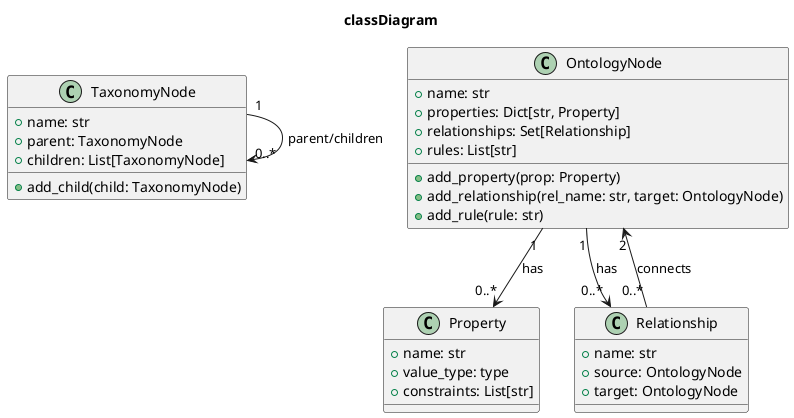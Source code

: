 """
@startuml
title classDiagram

    class TaxonomyNode {
        +name: str
        +parent: TaxonomyNode
        +children: List[TaxonomyNode]
        +add_child(child: TaxonomyNode)
    }

    class OntologyNode {
        +name: str
        +properties: Dict[str, Property]
        +relationships: Set[Relationship]
        +rules: List[str]
        +add_property(prop: Property)
        +add_relationship(rel_name: str, target: OntologyNode)
        +add_rule(rule: str)
    }

    class Property {
        +name: str
        +value_type: type
        +constraints: List[str]
    }

    class Relationship {
        +name: str
        +source: OntologyNode
        +target: OntologyNode
    }

    TaxonomyNode "1" --> "0..*" TaxonomyNode : parent/children
    OntologyNode "1" --> "0..*" Property : has
    OntologyNode "1" --> "0..*" Relationship : has
    Relationship "0..*" --> "2" OntologyNode : connects
@enduml
"""
